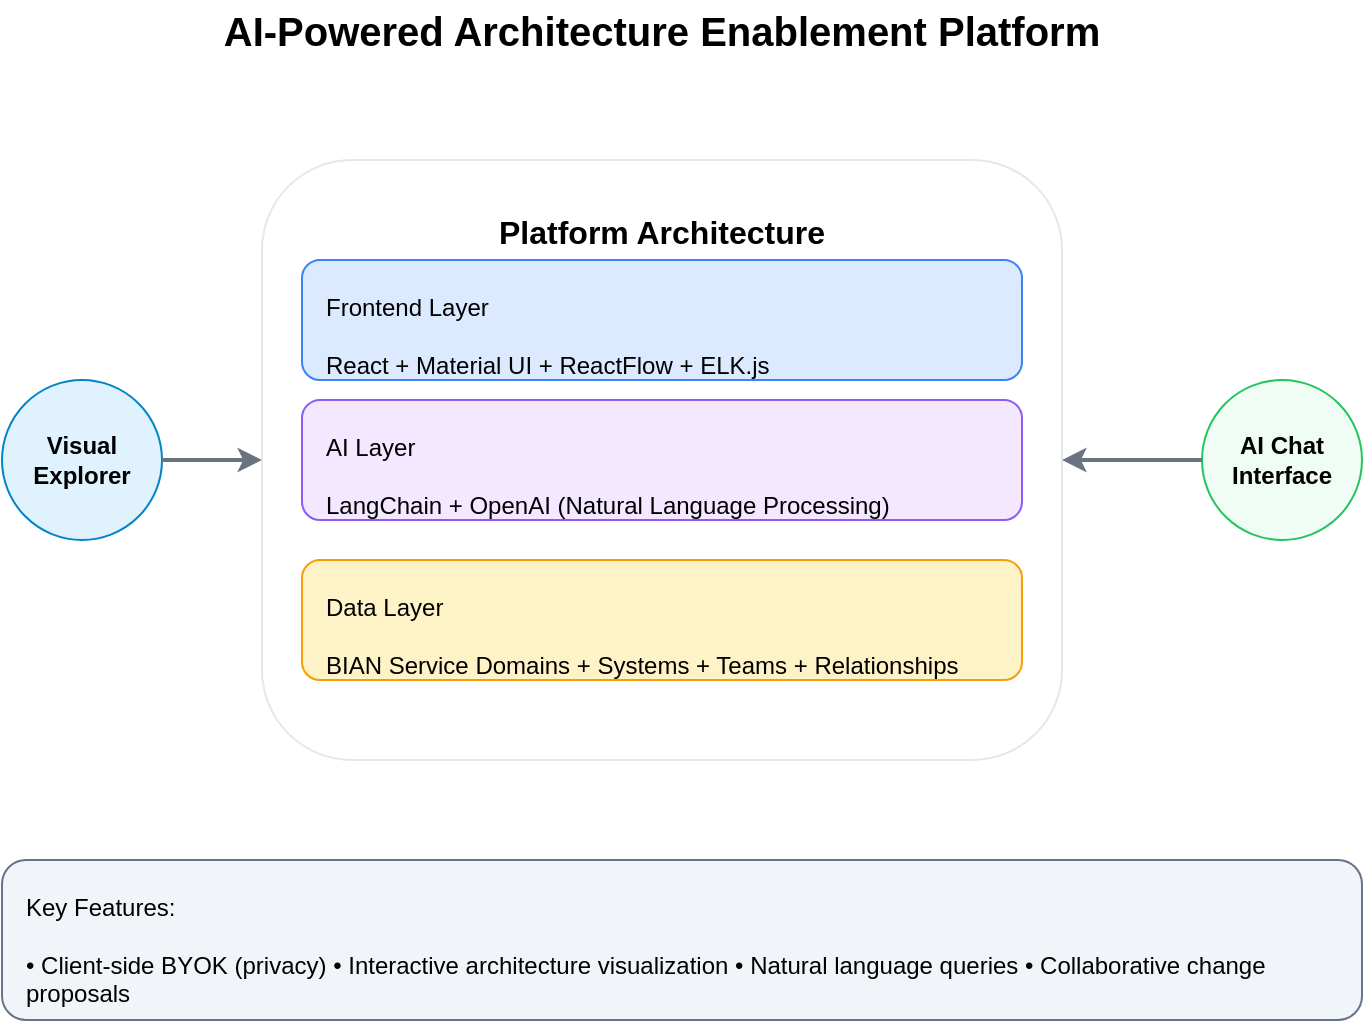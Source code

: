 <mxfile version="27.0.9">
  <diagram id="architecture-platform" name="AI-Powered Architecture Enablement Platform">
    <mxGraphModel dx="1413" dy="837" grid="1" gridSize="10" guides="1" tooltips="1" connect="1" arrows="1" fold="1" page="1" pageScale="1" pageWidth="1169" pageHeight="827" math="0" shadow="0">
      <root>
        <mxCell id="0" />
        <mxCell id="1" parent="0" />
        <mxCell id="title" value="AI-Powered Architecture Enablement Platform" style="text;html=1;strokeColor=none;fillColor=none;align=center;verticalAlign=middle;whiteSpace=wrap;rounded=0;fontSize=20;fontStyle=1;" parent="1" vertex="1">
          <mxGeometry x="210" y="170" width="480" height="30" as="geometry" />
        </mxCell>
        <mxCell id="platform" value="Platform Architecture" style="rounded=1;whiteSpace=wrap;html=1;fillColor=#ffffff;strokeColor=#e5e7eb;align=center;verticalAlign=top;spacingTop=20;fontSize=16;fontStyle=1;" parent="1" vertex="1">
          <mxGeometry x="250" y="250" width="400" height="300" as="geometry" />
        </mxCell>
        <mxCell id="frontend" value="Frontend Layer&lt;br&gt;&lt;br&gt;React + Material UI + ReactFlow + ELK.js" style="rounded=1;whiteSpace=wrap;html=1;fillColor=#dbeafe;strokeColor=#3b82f6;align=left;verticalAlign=top;spacingLeft=10;spacingTop=10;fontSize=12;" parent="1" vertex="1">
          <mxGeometry x="270" y="300" width="360" height="60" as="geometry" />
        </mxCell>
        <mxCell id="ai-layer" value="AI Layer&lt;br&gt;&lt;br&gt;LangChain + OpenAI (Natural Language Processing)" style="rounded=1;whiteSpace=wrap;html=1;fillColor=#f3e8ff;strokeColor=#8b5cf6;align=left;verticalAlign=top;spacingLeft=10;spacingTop=10;fontSize=12;" parent="1" vertex="1">
          <mxGeometry x="270" y="370" width="360" height="60" as="geometry" />
        </mxCell>
        <mxCell id="data-layer" value="Data Layer&lt;br&gt;&lt;br&gt;BIAN Service Domains + Systems + Teams + Relationships" style="rounded=1;whiteSpace=wrap;html=1;fillColor=#fef3c7;strokeColor=#f59e0b;align=left;verticalAlign=top;spacingLeft=10;spacingTop=10;fontSize=12;" parent="1" vertex="1">
          <mxGeometry x="270" y="450" width="360" height="60" as="geometry" />
        </mxCell>
        <mxCell id="visual-explorer" value="Visual&lt;br&gt;Explorer" style="ellipse;whiteSpace=wrap;html=1;fillColor=#e0f2fe;strokeColor=#0284c7;fontSize=12;fontStyle=1;" parent="1" vertex="1">
          <mxGeometry x="120" y="360" width="80" height="80" as="geometry" />
        </mxCell>
        <mxCell id="chat-interface" value="AI Chat&lt;br&gt;Interface" style="ellipse;whiteSpace=wrap;html=1;fillColor=#f0fdf4;strokeColor=#22c55e;fontSize=12;fontStyle=1;" parent="1" vertex="1">
          <mxGeometry x="720" y="360" width="80" height="80" as="geometry" />
        </mxCell>
        <mxCell id="arrow2" value="" style="edgeStyle=orthogonalEdgeStyle;rounded=0;orthogonalLoop=1;jettySize=auto;html=1;strokeWidth=2;strokeColor=#6b7280;" parent="1" source="visual-explorer" target="platform" edge="1">
          <mxGeometry relative="1" as="geometry" />
        </mxCell>
        <mxCell id="arrow3" value="" style="edgeStyle=orthogonalEdgeStyle;rounded=0;orthogonalLoop=1;jettySize=auto;html=1;strokeWidth=2;strokeColor=#6b7280;" parent="1" source="chat-interface" target="platform" edge="1">
          <mxGeometry relative="1" as="geometry" />
        </mxCell>
        <mxCell id="features" value="Key Features:&lt;br&gt;&lt;br&gt;• Client-side BYOK (privacy) • Interactive architecture visualization • Natural language queries • Collaborative change proposals" style="rounded=1;whiteSpace=wrap;html=1;fillColor=#f1f5f9;strokeColor=#64748b;align=left;verticalAlign=top;spacingLeft=10;spacingTop=10;fontSize=12;" parent="1" vertex="1">
          <mxGeometry x="120" y="600" width="680" height="80" as="geometry" />
        </mxCell>
      </root>
    </mxGraphModel>
  </diagram>
</mxfile>
